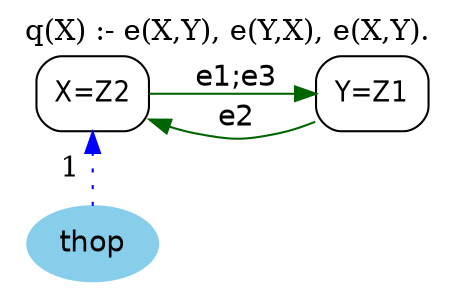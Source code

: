 strict digraph G {
	graph [bb="0,0,194,131",
		label="q(X) :- e(X,Y), e(Y,X), e(X,Y).",
		labelloc=t,
		lheight=0.21,
		lp="97,119.5",
		lwidth=2.47,
		rankdir=LR
	];
	node [label="\N"];
	X	 [fontname="Helvetica-Narrow",
		height=0.5,
		label="X=Z2",
		pos="34,90",
		shape=box,
		style=rounded,
		width=0.75];
	Y	 [fontname="Helvetica-Narrow",
		height=0.5,
		label="Y=Z1",
		pos="161.6,90",
		shape=box,
		style=rounded,
		width=0.75];
	X -> Y	 [color=darkgreen,
		fontname=helvetica,
		label="e1;e3",
		lp="98.597,97.5",
		pos="e,134.58,90 61.06,90 79.5,90 104.15,90 124.43,90"];
	Y -> X	 [color=darkgreen,
		fontname=helvetica,
		label=e2,
		lp="98.597,78.5",
		pos="e,61.052,76.924 134.55,76.541 128.76,74.245 122.58,72.212 116.6,71 100.92,67.825 96.299,67.922 80.597,71 77.34,71.639 74.022,72.506 \
70.735,73.521"];
	thop	 [color=skyblue,
		fillcolor=skyblue,
		fontname=helvetica,
		height=0.5,
		pos="34,18",
		shape=oval,
		style="filled,rounded",
		width=0.79437];
	thop -> X	 [color=blue,
		constraint=false,
		label=1,
		lp="23.5,54",
		pos="e,34,71.587 34,36.169 34,43.869 34,53.026 34,61.583",
		style=dotted];
}
